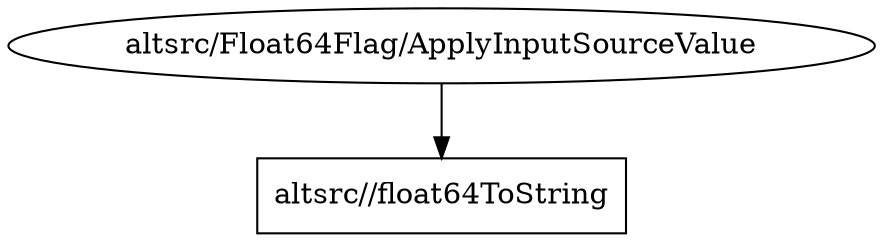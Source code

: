 digraph gph {
"altsrc//float64ToString" [label="altsrc//float64ToString", shape="box"];"altsrc/Float64Flag/ApplyInputSourceValue"->"altsrc//float64ToString";
}